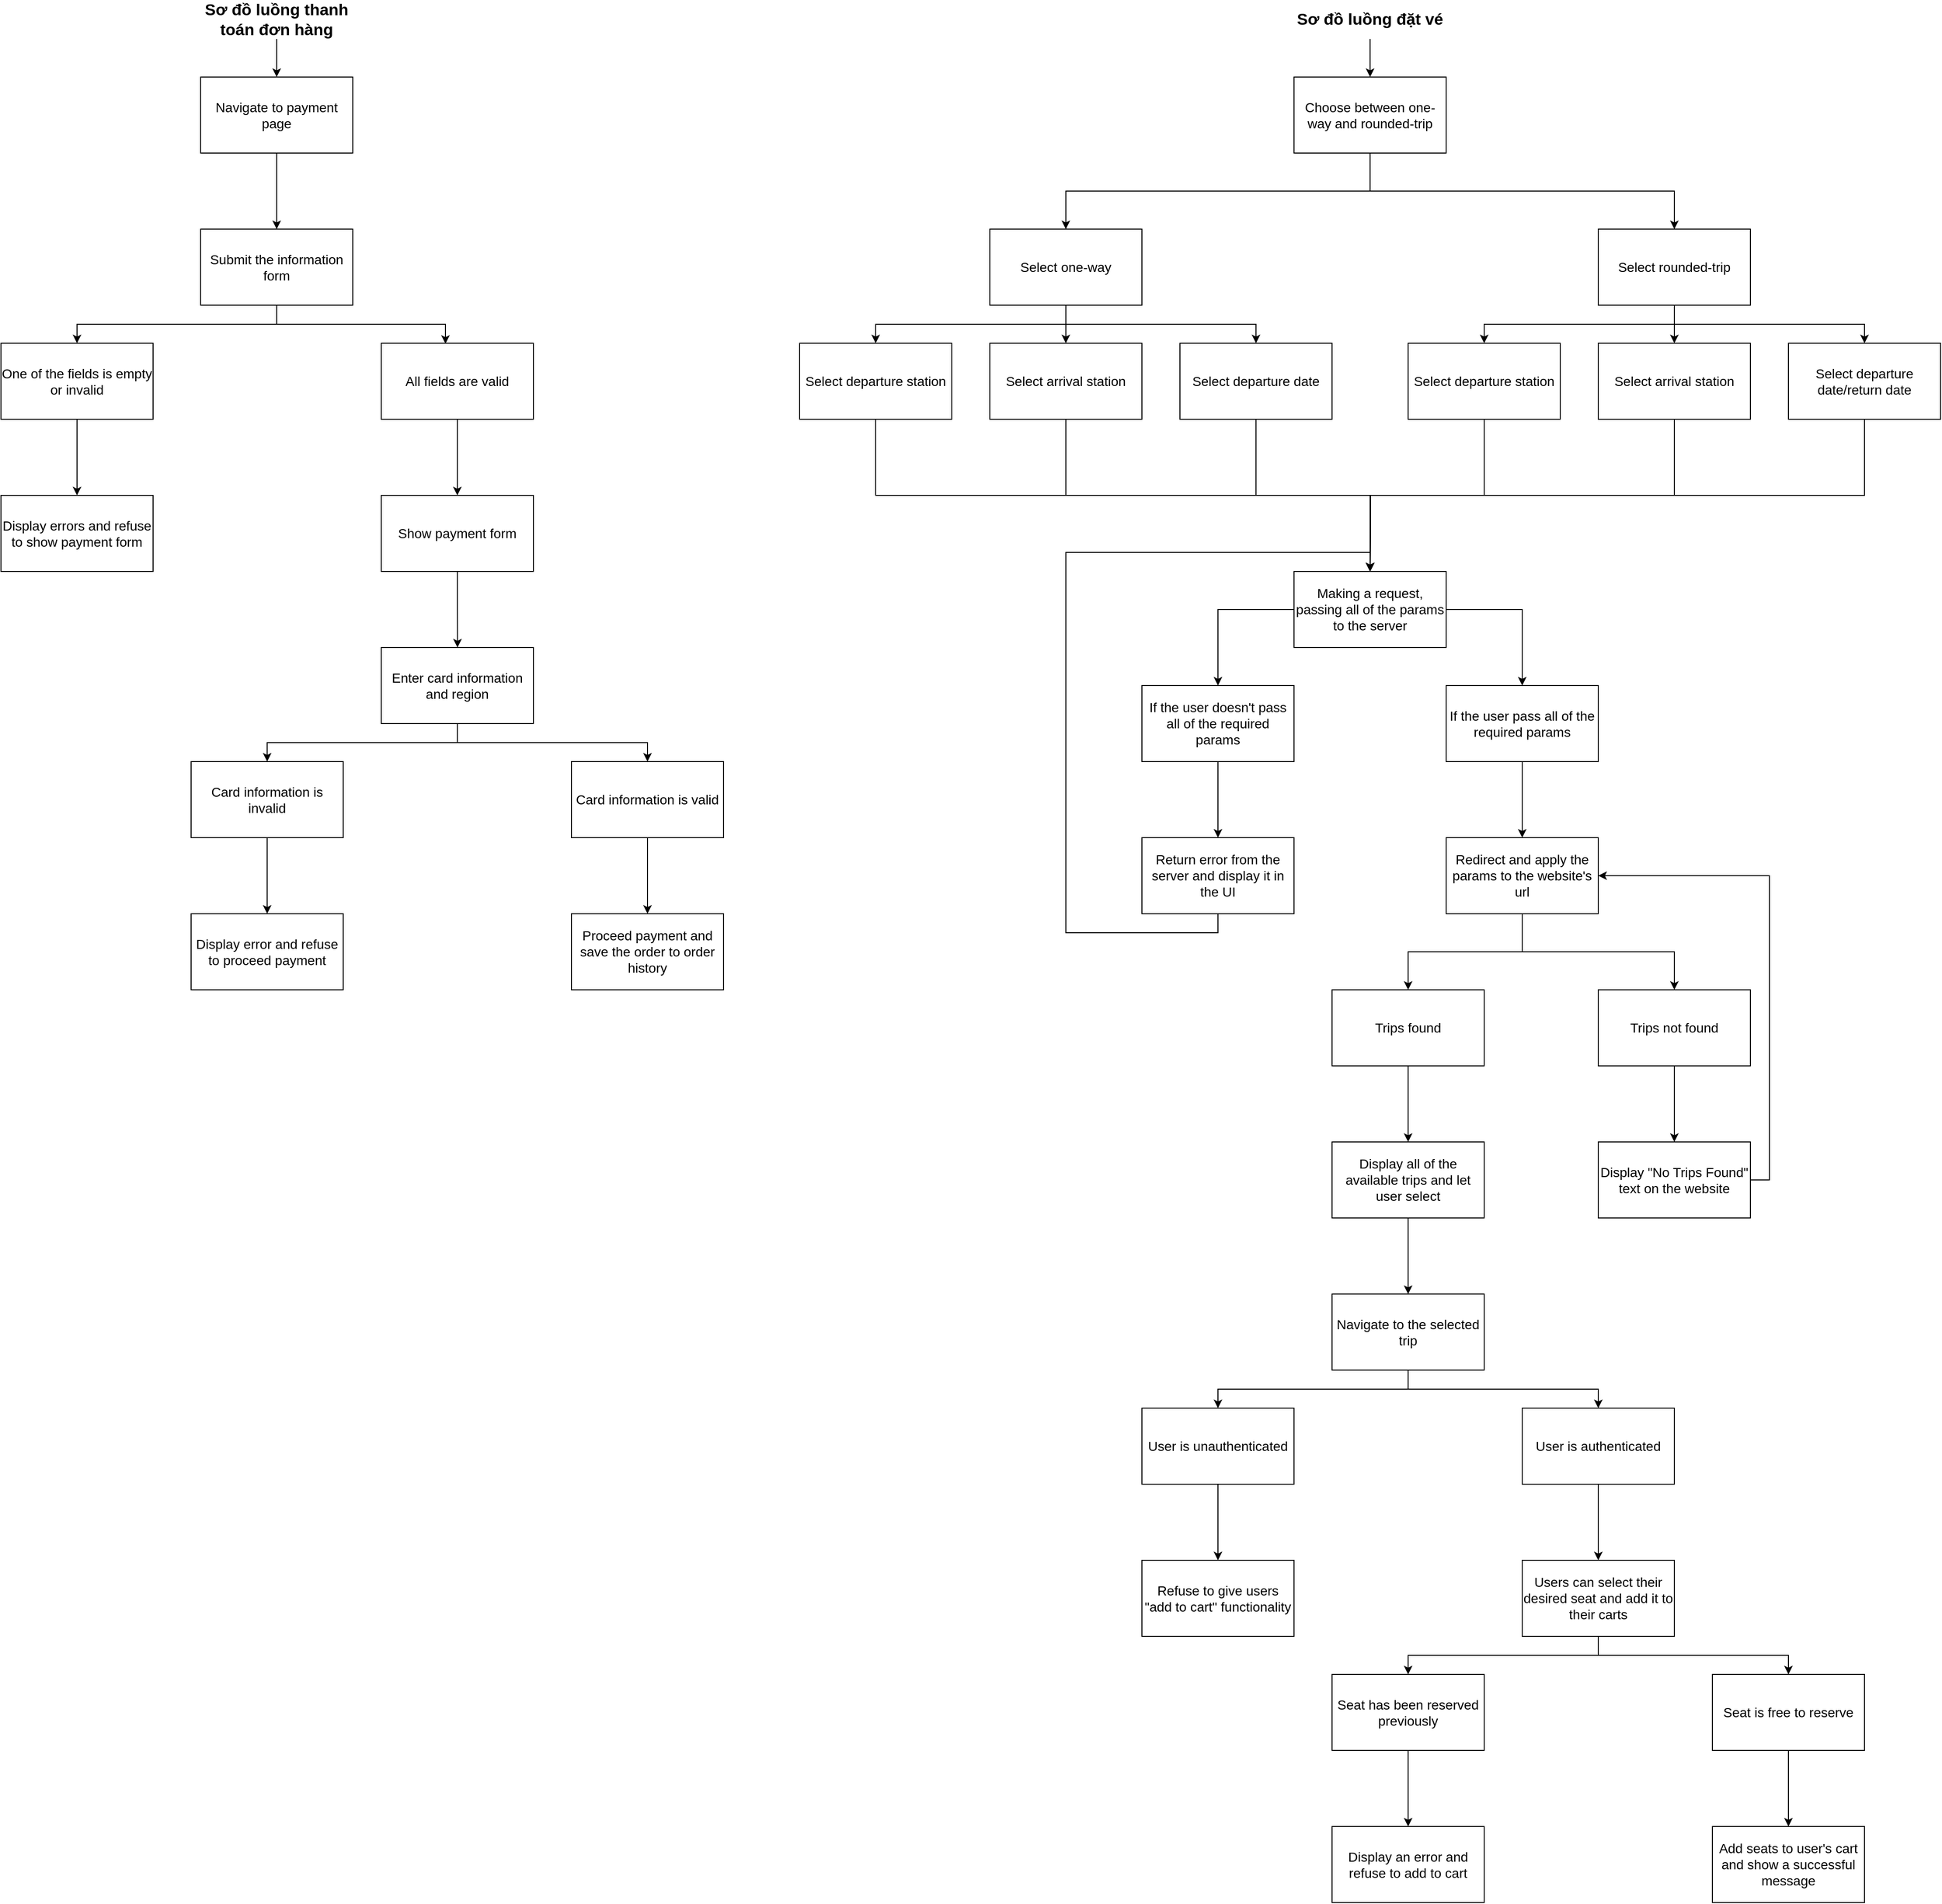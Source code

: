 <mxfile version="21.1.5" type="github">
  <diagram name="Trang-1" id="AAPdcEaoj6SRhzR8smp5">
    <mxGraphModel dx="2958" dy="1864" grid="1" gridSize="10" guides="1" tooltips="1" connect="1" arrows="1" fold="1" page="1" pageScale="1" pageWidth="827" pageHeight="1169" math="0" shadow="0">
      <root>
        <mxCell id="0" />
        <mxCell id="1" parent="0" />
        <mxCell id="vl57PX88IuWZj8lAuV3g-5" style="edgeStyle=orthogonalEdgeStyle;rounded=0;orthogonalLoop=1;jettySize=auto;html=1;exitX=0;exitY=0.5;exitDx=0;exitDy=0;entryX=0.5;entryY=0;entryDx=0;entryDy=0;fontSize=14;" parent="1" source="vl57PX88IuWZj8lAuV3g-1" target="vl57PX88IuWZj8lAuV3g-4" edge="1">
          <mxGeometry relative="1" as="geometry" />
        </mxCell>
        <mxCell id="vl57PX88IuWZj8lAuV3g-6" style="edgeStyle=orthogonalEdgeStyle;rounded=0;orthogonalLoop=1;jettySize=auto;html=1;exitX=1;exitY=0.5;exitDx=0;exitDy=0;entryX=0.5;entryY=0;entryDx=0;entryDy=0;fontSize=14;" parent="1" source="vl57PX88IuWZj8lAuV3g-1" target="vl57PX88IuWZj8lAuV3g-3" edge="1">
          <mxGeometry relative="1" as="geometry" />
        </mxCell>
        <mxCell id="vl57PX88IuWZj8lAuV3g-1" value="Making a request, passing all of the params to the server" style="rounded=0;whiteSpace=wrap;html=1;fontSize=14;" parent="1" vertex="1">
          <mxGeometry x="320" y="120" width="160" height="80" as="geometry" />
        </mxCell>
        <mxCell id="vl57PX88IuWZj8lAuV3g-10" style="edgeStyle=orthogonalEdgeStyle;rounded=0;orthogonalLoop=1;jettySize=auto;html=1;exitX=0.5;exitY=1;exitDx=0;exitDy=0;entryX=0.5;entryY=0;entryDx=0;entryDy=0;fontSize=14;" parent="1" source="vl57PX88IuWZj8lAuV3g-3" target="vl57PX88IuWZj8lAuV3g-9" edge="1">
          <mxGeometry relative="1" as="geometry" />
        </mxCell>
        <mxCell id="vl57PX88IuWZj8lAuV3g-3" value="If the user pass all of the required params" style="rounded=0;whiteSpace=wrap;html=1;fontSize=14;" parent="1" vertex="1">
          <mxGeometry x="480" y="240" width="160" height="80" as="geometry" />
        </mxCell>
        <mxCell id="vl57PX88IuWZj8lAuV3g-8" style="edgeStyle=orthogonalEdgeStyle;rounded=0;orthogonalLoop=1;jettySize=auto;html=1;exitX=0.5;exitY=1;exitDx=0;exitDy=0;entryX=0.5;entryY=0;entryDx=0;entryDy=0;fontSize=14;" parent="1" source="vl57PX88IuWZj8lAuV3g-4" target="vl57PX88IuWZj8lAuV3g-7" edge="1">
          <mxGeometry relative="1" as="geometry" />
        </mxCell>
        <mxCell id="vl57PX88IuWZj8lAuV3g-4" value="If the user doesn&#39;t pass all of the required params" style="rounded=0;whiteSpace=wrap;html=1;fontSize=14;" parent="1" vertex="1">
          <mxGeometry x="160" y="240" width="160" height="80" as="geometry" />
        </mxCell>
        <mxCell id="vl57PX88IuWZj8lAuV3g-16" style="edgeStyle=orthogonalEdgeStyle;rounded=0;orthogonalLoop=1;jettySize=auto;html=1;exitX=0.5;exitY=1;exitDx=0;exitDy=0;entryX=0.5;entryY=0;entryDx=0;entryDy=0;fontSize=14;" parent="1" source="vl57PX88IuWZj8lAuV3g-7" target="vl57PX88IuWZj8lAuV3g-1" edge="1">
          <mxGeometry relative="1" as="geometry">
            <Array as="points">
              <mxPoint x="240" y="500" />
              <mxPoint x="80" y="500" />
              <mxPoint x="80" y="100" />
              <mxPoint x="400" y="100" />
            </Array>
          </mxGeometry>
        </mxCell>
        <mxCell id="vl57PX88IuWZj8lAuV3g-7" value="Return error from the server and display it in the UI" style="rounded=0;whiteSpace=wrap;html=1;fontSize=14;" parent="1" vertex="1">
          <mxGeometry x="160" y="400" width="160" height="80" as="geometry" />
        </mxCell>
        <mxCell id="vl57PX88IuWZj8lAuV3g-14" style="edgeStyle=orthogonalEdgeStyle;rounded=0;orthogonalLoop=1;jettySize=auto;html=1;exitX=0.5;exitY=1;exitDx=0;exitDy=0;entryX=0.5;entryY=0;entryDx=0;entryDy=0;fontSize=14;" parent="1" source="vl57PX88IuWZj8lAuV3g-9" target="vl57PX88IuWZj8lAuV3g-11" edge="1">
          <mxGeometry relative="1" as="geometry" />
        </mxCell>
        <mxCell id="vl57PX88IuWZj8lAuV3g-15" style="edgeStyle=orthogonalEdgeStyle;rounded=0;orthogonalLoop=1;jettySize=auto;html=1;exitX=0.5;exitY=1;exitDx=0;exitDy=0;entryX=0.5;entryY=0;entryDx=0;entryDy=0;fontSize=14;" parent="1" source="vl57PX88IuWZj8lAuV3g-9" target="vl57PX88IuWZj8lAuV3g-12" edge="1">
          <mxGeometry relative="1" as="geometry" />
        </mxCell>
        <mxCell id="vl57PX88IuWZj8lAuV3g-9" value="Redirect and apply the params to the website&#39;s url" style="rounded=0;whiteSpace=wrap;html=1;fontSize=14;" parent="1" vertex="1">
          <mxGeometry x="480" y="400" width="160" height="80" as="geometry" />
        </mxCell>
        <mxCell id="vl57PX88IuWZj8lAuV3g-21" style="edgeStyle=orthogonalEdgeStyle;rounded=0;orthogonalLoop=1;jettySize=auto;html=1;exitX=0.5;exitY=1;exitDx=0;exitDy=0;entryX=0.5;entryY=0;entryDx=0;entryDy=0;fontSize=14;" parent="1" source="vl57PX88IuWZj8lAuV3g-11" target="vl57PX88IuWZj8lAuV3g-20" edge="1">
          <mxGeometry relative="1" as="geometry" />
        </mxCell>
        <mxCell id="vl57PX88IuWZj8lAuV3g-11" value="Trips found" style="rounded=0;whiteSpace=wrap;html=1;fontSize=14;" parent="1" vertex="1">
          <mxGeometry x="360" y="560" width="160" height="80" as="geometry" />
        </mxCell>
        <mxCell id="vl57PX88IuWZj8lAuV3g-18" style="edgeStyle=orthogonalEdgeStyle;rounded=0;orthogonalLoop=1;jettySize=auto;html=1;exitX=0.5;exitY=1;exitDx=0;exitDy=0;entryX=0.5;entryY=0;entryDx=0;entryDy=0;fontSize=14;" parent="1" source="vl57PX88IuWZj8lAuV3g-12" target="vl57PX88IuWZj8lAuV3g-17" edge="1">
          <mxGeometry relative="1" as="geometry" />
        </mxCell>
        <mxCell id="vl57PX88IuWZj8lAuV3g-12" value="Trips not found" style="rounded=0;whiteSpace=wrap;html=1;fontSize=14;" parent="1" vertex="1">
          <mxGeometry x="640" y="560" width="160" height="80" as="geometry" />
        </mxCell>
        <mxCell id="vl57PX88IuWZj8lAuV3g-19" style="edgeStyle=orthogonalEdgeStyle;rounded=0;orthogonalLoop=1;jettySize=auto;html=1;exitX=1;exitY=0.5;exitDx=0;exitDy=0;entryX=1;entryY=0.5;entryDx=0;entryDy=0;fontSize=14;" parent="1" source="vl57PX88IuWZj8lAuV3g-17" target="vl57PX88IuWZj8lAuV3g-9" edge="1">
          <mxGeometry relative="1" as="geometry" />
        </mxCell>
        <mxCell id="vl57PX88IuWZj8lAuV3g-17" value="Display &quot;No Trips Found&quot; text on the website" style="rounded=0;whiteSpace=wrap;html=1;fontSize=14;" parent="1" vertex="1">
          <mxGeometry x="640" y="720" width="160" height="80" as="geometry" />
        </mxCell>
        <mxCell id="QSV4XBkTvfAadiuLDToA-2" style="edgeStyle=orthogonalEdgeStyle;rounded=0;orthogonalLoop=1;jettySize=auto;html=1;exitX=0.5;exitY=1;exitDx=0;exitDy=0;entryX=0.5;entryY=0;entryDx=0;entryDy=0;" edge="1" parent="1" source="vl57PX88IuWZj8lAuV3g-20" target="QSV4XBkTvfAadiuLDToA-1">
          <mxGeometry relative="1" as="geometry" />
        </mxCell>
        <mxCell id="vl57PX88IuWZj8lAuV3g-20" value="Display all of the available trips and let user select" style="rounded=0;whiteSpace=wrap;html=1;fontSize=14;" parent="1" vertex="1">
          <mxGeometry x="360" y="720" width="160" height="80" as="geometry" />
        </mxCell>
        <mxCell id="pognMg5DVC33WINBG95b-23" style="edgeStyle=orthogonalEdgeStyle;rounded=0;orthogonalLoop=1;jettySize=auto;html=1;exitX=0.5;exitY=1;exitDx=0;exitDy=0;entryX=0.5;entryY=0;entryDx=0;entryDy=0;fontSize=14;" parent="1" source="pognMg5DVC33WINBG95b-11" target="pognMg5DVC33WINBG95b-19" edge="1">
          <mxGeometry relative="1" as="geometry" />
        </mxCell>
        <mxCell id="pognMg5DVC33WINBG95b-24" style="edgeStyle=orthogonalEdgeStyle;rounded=0;orthogonalLoop=1;jettySize=auto;html=1;exitX=0.5;exitY=1;exitDx=0;exitDy=0;entryX=0.5;entryY=0;entryDx=0;entryDy=0;fontSize=14;" parent="1" source="pognMg5DVC33WINBG95b-11" target="pognMg5DVC33WINBG95b-20" edge="1">
          <mxGeometry relative="1" as="geometry" />
        </mxCell>
        <mxCell id="pognMg5DVC33WINBG95b-11" value="Choose between one-way and rounded-trip" style="rounded=0;whiteSpace=wrap;html=1;fontSize=14;" parent="1" vertex="1">
          <mxGeometry x="320" y="-400" width="160" height="80" as="geometry" />
        </mxCell>
        <mxCell id="pognMg5DVC33WINBG95b-34" style="edgeStyle=orthogonalEdgeStyle;rounded=0;orthogonalLoop=1;jettySize=auto;html=1;exitX=0.5;exitY=1;exitDx=0;exitDy=0;entryX=0.5;entryY=0;entryDx=0;entryDy=0;fontSize=14;" parent="1" source="pognMg5DVC33WINBG95b-13" target="vl57PX88IuWZj8lAuV3g-1" edge="1">
          <mxGeometry relative="1" as="geometry" />
        </mxCell>
        <mxCell id="pognMg5DVC33WINBG95b-13" value="Select departure station" style="rounded=0;whiteSpace=wrap;html=1;fontSize=14;" parent="1" vertex="1">
          <mxGeometry x="-200" y="-120" width="160" height="80" as="geometry" />
        </mxCell>
        <mxCell id="pognMg5DVC33WINBG95b-35" style="edgeStyle=orthogonalEdgeStyle;rounded=0;orthogonalLoop=1;jettySize=auto;html=1;exitX=0.5;exitY=1;exitDx=0;exitDy=0;fontSize=14;" parent="1" source="pognMg5DVC33WINBG95b-14" edge="1">
          <mxGeometry relative="1" as="geometry">
            <mxPoint x="400" y="120" as="targetPoint" />
          </mxGeometry>
        </mxCell>
        <mxCell id="pognMg5DVC33WINBG95b-14" value="Select arrival station" style="rounded=0;whiteSpace=wrap;html=1;fontSize=14;" parent="1" vertex="1">
          <mxGeometry y="-120" width="160" height="80" as="geometry" />
        </mxCell>
        <mxCell id="pognMg5DVC33WINBG95b-36" style="edgeStyle=orthogonalEdgeStyle;rounded=0;orthogonalLoop=1;jettySize=auto;html=1;exitX=0.5;exitY=1;exitDx=0;exitDy=0;entryX=0.5;entryY=0;entryDx=0;entryDy=0;fontSize=14;" parent="1" source="pognMg5DVC33WINBG95b-15" target="vl57PX88IuWZj8lAuV3g-1" edge="1">
          <mxGeometry relative="1" as="geometry" />
        </mxCell>
        <mxCell id="pognMg5DVC33WINBG95b-15" value="Select departure date" style="rounded=0;whiteSpace=wrap;html=1;fontSize=14;" parent="1" vertex="1">
          <mxGeometry x="200" y="-120" width="160" height="80" as="geometry" />
        </mxCell>
        <mxCell id="pognMg5DVC33WINBG95b-25" style="edgeStyle=orthogonalEdgeStyle;rounded=0;orthogonalLoop=1;jettySize=auto;html=1;exitX=0.5;exitY=1;exitDx=0;exitDy=0;entryX=0.5;entryY=0;entryDx=0;entryDy=0;fontSize=14;" parent="1" source="pognMg5DVC33WINBG95b-19" target="pognMg5DVC33WINBG95b-14" edge="1">
          <mxGeometry relative="1" as="geometry" />
        </mxCell>
        <mxCell id="pognMg5DVC33WINBG95b-26" style="edgeStyle=orthogonalEdgeStyle;rounded=0;orthogonalLoop=1;jettySize=auto;html=1;exitX=0.5;exitY=1;exitDx=0;exitDy=0;entryX=0.5;entryY=0;entryDx=0;entryDy=0;fontSize=14;" parent="1" source="pognMg5DVC33WINBG95b-19" target="pognMg5DVC33WINBG95b-13" edge="1">
          <mxGeometry relative="1" as="geometry" />
        </mxCell>
        <mxCell id="pognMg5DVC33WINBG95b-27" style="edgeStyle=orthogonalEdgeStyle;rounded=0;orthogonalLoop=1;jettySize=auto;html=1;exitX=0.5;exitY=1;exitDx=0;exitDy=0;entryX=0.5;entryY=0;entryDx=0;entryDy=0;fontSize=14;" parent="1" source="pognMg5DVC33WINBG95b-19" target="pognMg5DVC33WINBG95b-15" edge="1">
          <mxGeometry relative="1" as="geometry" />
        </mxCell>
        <mxCell id="pognMg5DVC33WINBG95b-19" value="Select one-way" style="rounded=0;whiteSpace=wrap;html=1;fontSize=14;" parent="1" vertex="1">
          <mxGeometry y="-240" width="160" height="80" as="geometry" />
        </mxCell>
        <mxCell id="pognMg5DVC33WINBG95b-29" style="edgeStyle=orthogonalEdgeStyle;rounded=0;orthogonalLoop=1;jettySize=auto;html=1;exitX=0.5;exitY=1;exitDx=0;exitDy=0;entryX=0.5;entryY=0;entryDx=0;entryDy=0;fontSize=14;" parent="1" source="pognMg5DVC33WINBG95b-20" target="pognMg5DVC33WINBG95b-28" edge="1">
          <mxGeometry relative="1" as="geometry" />
        </mxCell>
        <mxCell id="pognMg5DVC33WINBG95b-31" style="edgeStyle=orthogonalEdgeStyle;rounded=0;orthogonalLoop=1;jettySize=auto;html=1;exitX=0.5;exitY=1;exitDx=0;exitDy=0;fontSize=14;" parent="1" source="pognMg5DVC33WINBG95b-20" target="pognMg5DVC33WINBG95b-30" edge="1">
          <mxGeometry relative="1" as="geometry" />
        </mxCell>
        <mxCell id="pognMg5DVC33WINBG95b-33" style="edgeStyle=orthogonalEdgeStyle;rounded=0;orthogonalLoop=1;jettySize=auto;html=1;exitX=0.5;exitY=1;exitDx=0;exitDy=0;entryX=0.5;entryY=0;entryDx=0;entryDy=0;fontSize=14;" parent="1" source="pognMg5DVC33WINBG95b-20" target="pognMg5DVC33WINBG95b-32" edge="1">
          <mxGeometry relative="1" as="geometry" />
        </mxCell>
        <mxCell id="pognMg5DVC33WINBG95b-20" value="Select rounded-trip" style="rounded=0;whiteSpace=wrap;html=1;fontSize=14;" parent="1" vertex="1">
          <mxGeometry x="640" y="-240" width="160" height="80" as="geometry" />
        </mxCell>
        <mxCell id="pognMg5DVC33WINBG95b-38" style="edgeStyle=orthogonalEdgeStyle;rounded=0;orthogonalLoop=1;jettySize=auto;html=1;exitX=0.5;exitY=1;exitDx=0;exitDy=0;fontSize=14;" parent="1" source="pognMg5DVC33WINBG95b-28" edge="1">
          <mxGeometry relative="1" as="geometry">
            <mxPoint x="400" y="120" as="targetPoint" />
          </mxGeometry>
        </mxCell>
        <mxCell id="pognMg5DVC33WINBG95b-28" value="Select departure station" style="rounded=0;whiteSpace=wrap;html=1;fontSize=14;" parent="1" vertex="1">
          <mxGeometry x="440" y="-120" width="160" height="80" as="geometry" />
        </mxCell>
        <mxCell id="pognMg5DVC33WINBG95b-39" style="edgeStyle=orthogonalEdgeStyle;rounded=0;orthogonalLoop=1;jettySize=auto;html=1;exitX=0.5;exitY=1;exitDx=0;exitDy=0;fontSize=14;" parent="1" source="pognMg5DVC33WINBG95b-30" edge="1">
          <mxGeometry relative="1" as="geometry">
            <mxPoint x="400" y="120" as="targetPoint" />
          </mxGeometry>
        </mxCell>
        <mxCell id="pognMg5DVC33WINBG95b-30" value="Select arrival station" style="rounded=0;whiteSpace=wrap;html=1;fontSize=14;" parent="1" vertex="1">
          <mxGeometry x="640" y="-120" width="160" height="80" as="geometry" />
        </mxCell>
        <mxCell id="pognMg5DVC33WINBG95b-40" style="edgeStyle=orthogonalEdgeStyle;rounded=0;orthogonalLoop=1;jettySize=auto;html=1;exitX=0.5;exitY=1;exitDx=0;exitDy=0;fontSize=14;" parent="1" source="pognMg5DVC33WINBG95b-32" edge="1">
          <mxGeometry relative="1" as="geometry">
            <mxPoint x="400" y="120" as="targetPoint" />
          </mxGeometry>
        </mxCell>
        <mxCell id="pognMg5DVC33WINBG95b-32" value="Select departure date/return date" style="rounded=0;whiteSpace=wrap;html=1;fontSize=14;" parent="1" vertex="1">
          <mxGeometry x="840" y="-120" width="160" height="80" as="geometry" />
        </mxCell>
        <mxCell id="QSV4XBkTvfAadiuLDToA-7" style="edgeStyle=orthogonalEdgeStyle;rounded=0;orthogonalLoop=1;jettySize=auto;html=1;exitX=0.5;exitY=1;exitDx=0;exitDy=0;entryX=0.5;entryY=0;entryDx=0;entryDy=0;" edge="1" parent="1" source="QSV4XBkTvfAadiuLDToA-1" target="QSV4XBkTvfAadiuLDToA-3">
          <mxGeometry relative="1" as="geometry" />
        </mxCell>
        <mxCell id="QSV4XBkTvfAadiuLDToA-8" style="edgeStyle=orthogonalEdgeStyle;rounded=0;orthogonalLoop=1;jettySize=auto;html=1;exitX=0.5;exitY=1;exitDx=0;exitDy=0;entryX=0.5;entryY=0;entryDx=0;entryDy=0;" edge="1" parent="1" source="QSV4XBkTvfAadiuLDToA-1" target="QSV4XBkTvfAadiuLDToA-4">
          <mxGeometry relative="1" as="geometry" />
        </mxCell>
        <mxCell id="QSV4XBkTvfAadiuLDToA-1" value="Navigate to the selected trip" style="rounded=0;whiteSpace=wrap;html=1;fontSize=14;" vertex="1" parent="1">
          <mxGeometry x="360" y="880" width="160" height="80" as="geometry" />
        </mxCell>
        <mxCell id="QSV4XBkTvfAadiuLDToA-9" style="edgeStyle=orthogonalEdgeStyle;rounded=0;orthogonalLoop=1;jettySize=auto;html=1;exitX=0.5;exitY=1;exitDx=0;exitDy=0;entryX=0.5;entryY=0;entryDx=0;entryDy=0;" edge="1" parent="1" source="QSV4XBkTvfAadiuLDToA-3" target="QSV4XBkTvfAadiuLDToA-5">
          <mxGeometry relative="1" as="geometry" />
        </mxCell>
        <mxCell id="QSV4XBkTvfAadiuLDToA-3" value="User is unauthenticated" style="rounded=0;whiteSpace=wrap;html=1;fontSize=14;" vertex="1" parent="1">
          <mxGeometry x="160" y="1000" width="160" height="80" as="geometry" />
        </mxCell>
        <mxCell id="QSV4XBkTvfAadiuLDToA-11" style="edgeStyle=orthogonalEdgeStyle;rounded=0;orthogonalLoop=1;jettySize=auto;html=1;exitX=0.5;exitY=1;exitDx=0;exitDy=0;entryX=0.5;entryY=0;entryDx=0;entryDy=0;" edge="1" parent="1" source="QSV4XBkTvfAadiuLDToA-4" target="QSV4XBkTvfAadiuLDToA-6">
          <mxGeometry relative="1" as="geometry" />
        </mxCell>
        <mxCell id="QSV4XBkTvfAadiuLDToA-4" value="User is authenticated" style="rounded=0;whiteSpace=wrap;html=1;fontSize=14;" vertex="1" parent="1">
          <mxGeometry x="560" y="1000" width="160" height="80" as="geometry" />
        </mxCell>
        <mxCell id="QSV4XBkTvfAadiuLDToA-5" value="Refuse to give users &quot;add to cart&quot; functionality" style="rounded=0;whiteSpace=wrap;html=1;fontSize=14;" vertex="1" parent="1">
          <mxGeometry x="160" y="1160" width="160" height="80" as="geometry" />
        </mxCell>
        <mxCell id="QSV4XBkTvfAadiuLDToA-15" style="edgeStyle=orthogonalEdgeStyle;rounded=0;orthogonalLoop=1;jettySize=auto;html=1;exitX=0.5;exitY=1;exitDx=0;exitDy=0;entryX=0.5;entryY=0;entryDx=0;entryDy=0;" edge="1" parent="1" source="QSV4XBkTvfAadiuLDToA-6" target="QSV4XBkTvfAadiuLDToA-13">
          <mxGeometry relative="1" as="geometry" />
        </mxCell>
        <mxCell id="QSV4XBkTvfAadiuLDToA-16" style="edgeStyle=orthogonalEdgeStyle;rounded=0;orthogonalLoop=1;jettySize=auto;html=1;exitX=0.5;exitY=1;exitDx=0;exitDy=0;entryX=0.5;entryY=0;entryDx=0;entryDy=0;" edge="1" parent="1" source="QSV4XBkTvfAadiuLDToA-6" target="QSV4XBkTvfAadiuLDToA-14">
          <mxGeometry relative="1" as="geometry" />
        </mxCell>
        <mxCell id="QSV4XBkTvfAadiuLDToA-6" value="Users can select their desired seat and add it to their carts" style="rounded=0;whiteSpace=wrap;html=1;fontSize=14;" vertex="1" parent="1">
          <mxGeometry x="560" y="1160" width="160" height="80" as="geometry" />
        </mxCell>
        <mxCell id="QSV4XBkTvfAadiuLDToA-18" style="edgeStyle=orthogonalEdgeStyle;rounded=0;orthogonalLoop=1;jettySize=auto;html=1;exitX=0.5;exitY=1;exitDx=0;exitDy=0;entryX=0.5;entryY=0;entryDx=0;entryDy=0;" edge="1" parent="1" source="QSV4XBkTvfAadiuLDToA-13" target="QSV4XBkTvfAadiuLDToA-17">
          <mxGeometry relative="1" as="geometry" />
        </mxCell>
        <mxCell id="QSV4XBkTvfAadiuLDToA-13" value="Seat has been reserved previously" style="rounded=0;whiteSpace=wrap;html=1;fontSize=14;" vertex="1" parent="1">
          <mxGeometry x="360" y="1280" width="160" height="80" as="geometry" />
        </mxCell>
        <mxCell id="QSV4XBkTvfAadiuLDToA-20" style="edgeStyle=orthogonalEdgeStyle;rounded=0;orthogonalLoop=1;jettySize=auto;html=1;exitX=0.5;exitY=1;exitDx=0;exitDy=0;entryX=0.5;entryY=0;entryDx=0;entryDy=0;" edge="1" parent="1" source="QSV4XBkTvfAadiuLDToA-14" target="QSV4XBkTvfAadiuLDToA-19">
          <mxGeometry relative="1" as="geometry" />
        </mxCell>
        <mxCell id="QSV4XBkTvfAadiuLDToA-14" value="Seat is free to reserve" style="rounded=0;whiteSpace=wrap;html=1;fontSize=14;" vertex="1" parent="1">
          <mxGeometry x="760" y="1280" width="160" height="80" as="geometry" />
        </mxCell>
        <mxCell id="QSV4XBkTvfAadiuLDToA-17" value="Display an error and refuse to add to cart" style="rounded=0;whiteSpace=wrap;html=1;fontSize=14;" vertex="1" parent="1">
          <mxGeometry x="360" y="1440" width="160" height="80" as="geometry" />
        </mxCell>
        <mxCell id="QSV4XBkTvfAadiuLDToA-19" value="Add seats to user&#39;s cart and show a successful message" style="rounded=0;whiteSpace=wrap;html=1;fontSize=14;" vertex="1" parent="1">
          <mxGeometry x="760" y="1440" width="160" height="80" as="geometry" />
        </mxCell>
        <mxCell id="QSV4XBkTvfAadiuLDToA-24" style="edgeStyle=orthogonalEdgeStyle;rounded=0;orthogonalLoop=1;jettySize=auto;html=1;exitX=0.5;exitY=1;exitDx=0;exitDy=0;entryX=0.5;entryY=0;entryDx=0;entryDy=0;" edge="1" parent="1" source="QSV4XBkTvfAadiuLDToA-23" target="pognMg5DVC33WINBG95b-11">
          <mxGeometry relative="1" as="geometry" />
        </mxCell>
        <mxCell id="QSV4XBkTvfAadiuLDToA-23" value="Sơ đồ luồng đặt vé" style="text;html=1;strokeColor=none;fillColor=none;align=center;verticalAlign=middle;whiteSpace=wrap;rounded=0;fontSize=17;fontStyle=1" vertex="1" parent="1">
          <mxGeometry x="320" y="-480" width="160" height="40" as="geometry" />
        </mxCell>
        <mxCell id="QSV4XBkTvfAadiuLDToA-27" style="edgeStyle=orthogonalEdgeStyle;rounded=0;orthogonalLoop=1;jettySize=auto;html=1;exitX=0.5;exitY=1;exitDx=0;exitDy=0;entryX=0.5;entryY=0;entryDx=0;entryDy=0;" edge="1" parent="1" source="QSV4XBkTvfAadiuLDToA-25" target="QSV4XBkTvfAadiuLDToA-26">
          <mxGeometry relative="1" as="geometry" />
        </mxCell>
        <mxCell id="QSV4XBkTvfAadiuLDToA-25" value="Sơ đồ luồng thanh toán đơn hàng" style="text;html=1;strokeColor=none;fillColor=none;align=center;verticalAlign=middle;whiteSpace=wrap;rounded=0;fontSize=17;fontStyle=1" vertex="1" parent="1">
          <mxGeometry x="-830" y="-480" width="160" height="40" as="geometry" />
        </mxCell>
        <mxCell id="QSV4XBkTvfAadiuLDToA-31" style="edgeStyle=orthogonalEdgeStyle;rounded=0;orthogonalLoop=1;jettySize=auto;html=1;exitX=0.5;exitY=1;exitDx=0;exitDy=0;entryX=0.5;entryY=0;entryDx=0;entryDy=0;" edge="1" parent="1" source="QSV4XBkTvfAadiuLDToA-26" target="QSV4XBkTvfAadiuLDToA-28">
          <mxGeometry relative="1" as="geometry" />
        </mxCell>
        <mxCell id="QSV4XBkTvfAadiuLDToA-26" value="Navigate to payment page" style="rounded=0;whiteSpace=wrap;html=1;fontSize=14;" vertex="1" parent="1">
          <mxGeometry x="-830" y="-400" width="160" height="80" as="geometry" />
        </mxCell>
        <mxCell id="QSV4XBkTvfAadiuLDToA-32" style="edgeStyle=orthogonalEdgeStyle;rounded=0;orthogonalLoop=1;jettySize=auto;html=1;exitX=0.5;exitY=1;exitDx=0;exitDy=0;entryX=0.5;entryY=0;entryDx=0;entryDy=0;" edge="1" parent="1" source="QSV4XBkTvfAadiuLDToA-28" target="QSV4XBkTvfAadiuLDToA-29">
          <mxGeometry relative="1" as="geometry" />
        </mxCell>
        <mxCell id="QSV4XBkTvfAadiuLDToA-33" style="edgeStyle=orthogonalEdgeStyle;rounded=0;orthogonalLoop=1;jettySize=auto;html=1;exitX=0.5;exitY=1;exitDx=0;exitDy=0;entryX=0.422;entryY=0.007;entryDx=0;entryDy=0;entryPerimeter=0;" edge="1" parent="1" source="QSV4XBkTvfAadiuLDToA-28" target="QSV4XBkTvfAadiuLDToA-30">
          <mxGeometry relative="1" as="geometry" />
        </mxCell>
        <mxCell id="QSV4XBkTvfAadiuLDToA-28" value="Submit the information form" style="rounded=0;whiteSpace=wrap;html=1;fontSize=14;" vertex="1" parent="1">
          <mxGeometry x="-830" y="-240" width="160" height="80" as="geometry" />
        </mxCell>
        <mxCell id="QSV4XBkTvfAadiuLDToA-35" style="edgeStyle=orthogonalEdgeStyle;rounded=0;orthogonalLoop=1;jettySize=auto;html=1;exitX=0.5;exitY=1;exitDx=0;exitDy=0;entryX=0.5;entryY=0;entryDx=0;entryDy=0;" edge="1" parent="1" source="QSV4XBkTvfAadiuLDToA-29" target="QSV4XBkTvfAadiuLDToA-34">
          <mxGeometry relative="1" as="geometry" />
        </mxCell>
        <mxCell id="QSV4XBkTvfAadiuLDToA-29" value="One of the fields is empty or invalid" style="rounded=0;whiteSpace=wrap;html=1;fontSize=14;" vertex="1" parent="1">
          <mxGeometry x="-1040" y="-120" width="160" height="80" as="geometry" />
        </mxCell>
        <mxCell id="QSV4XBkTvfAadiuLDToA-37" style="edgeStyle=orthogonalEdgeStyle;rounded=0;orthogonalLoop=1;jettySize=auto;html=1;exitX=0.5;exitY=1;exitDx=0;exitDy=0;entryX=0.5;entryY=0;entryDx=0;entryDy=0;" edge="1" parent="1" source="QSV4XBkTvfAadiuLDToA-30" target="QSV4XBkTvfAadiuLDToA-36">
          <mxGeometry relative="1" as="geometry" />
        </mxCell>
        <mxCell id="QSV4XBkTvfAadiuLDToA-30" value="All fields are valid" style="rounded=0;whiteSpace=wrap;html=1;fontSize=14;" vertex="1" parent="1">
          <mxGeometry x="-640" y="-120" width="160" height="80" as="geometry" />
        </mxCell>
        <mxCell id="QSV4XBkTvfAadiuLDToA-34" value="Display errors and refuse to show payment form" style="rounded=0;whiteSpace=wrap;html=1;fontSize=14;" vertex="1" parent="1">
          <mxGeometry x="-1040" y="40" width="160" height="80" as="geometry" />
        </mxCell>
        <mxCell id="QSV4XBkTvfAadiuLDToA-38" style="edgeStyle=orthogonalEdgeStyle;rounded=0;orthogonalLoop=1;jettySize=auto;html=1;exitX=0.5;exitY=1;exitDx=0;exitDy=0;" edge="1" parent="1" source="QSV4XBkTvfAadiuLDToA-36">
          <mxGeometry relative="1" as="geometry">
            <mxPoint x="-559.818" y="200" as="targetPoint" />
          </mxGeometry>
        </mxCell>
        <mxCell id="QSV4XBkTvfAadiuLDToA-36" value="Show payment form" style="rounded=0;whiteSpace=wrap;html=1;fontSize=14;" vertex="1" parent="1">
          <mxGeometry x="-640" y="40" width="160" height="80" as="geometry" />
        </mxCell>
        <mxCell id="QSV4XBkTvfAadiuLDToA-42" style="edgeStyle=orthogonalEdgeStyle;rounded=0;orthogonalLoop=1;jettySize=auto;html=1;exitX=0.5;exitY=1;exitDx=0;exitDy=0;entryX=0.5;entryY=0;entryDx=0;entryDy=0;" edge="1" parent="1" source="QSV4XBkTvfAadiuLDToA-39" target="QSV4XBkTvfAadiuLDToA-40">
          <mxGeometry relative="1" as="geometry" />
        </mxCell>
        <mxCell id="QSV4XBkTvfAadiuLDToA-43" style="edgeStyle=orthogonalEdgeStyle;rounded=0;orthogonalLoop=1;jettySize=auto;html=1;exitX=0.5;exitY=1;exitDx=0;exitDy=0;entryX=0.5;entryY=0;entryDx=0;entryDy=0;" edge="1" parent="1" source="QSV4XBkTvfAadiuLDToA-39" target="QSV4XBkTvfAadiuLDToA-41">
          <mxGeometry relative="1" as="geometry" />
        </mxCell>
        <mxCell id="QSV4XBkTvfAadiuLDToA-39" value="Enter card information and region" style="rounded=0;whiteSpace=wrap;html=1;fontSize=14;" vertex="1" parent="1">
          <mxGeometry x="-640" y="200" width="160" height="80" as="geometry" />
        </mxCell>
        <mxCell id="QSV4XBkTvfAadiuLDToA-46" style="edgeStyle=orthogonalEdgeStyle;rounded=0;orthogonalLoop=1;jettySize=auto;html=1;exitX=0.5;exitY=1;exitDx=0;exitDy=0;entryX=0.5;entryY=0;entryDx=0;entryDy=0;" edge="1" parent="1" source="QSV4XBkTvfAadiuLDToA-40" target="QSV4XBkTvfAadiuLDToA-45">
          <mxGeometry relative="1" as="geometry" />
        </mxCell>
        <mxCell id="QSV4XBkTvfAadiuLDToA-40" value="Card information is invalid" style="rounded=0;whiteSpace=wrap;html=1;fontSize=14;" vertex="1" parent="1">
          <mxGeometry x="-840" y="320" width="160" height="80" as="geometry" />
        </mxCell>
        <mxCell id="QSV4XBkTvfAadiuLDToA-47" value="" style="edgeStyle=orthogonalEdgeStyle;rounded=0;orthogonalLoop=1;jettySize=auto;html=1;" edge="1" parent="1" source="QSV4XBkTvfAadiuLDToA-41" target="QSV4XBkTvfAadiuLDToA-44">
          <mxGeometry relative="1" as="geometry" />
        </mxCell>
        <mxCell id="QSV4XBkTvfAadiuLDToA-41" value="Card information is valid" style="rounded=0;whiteSpace=wrap;html=1;fontSize=14;" vertex="1" parent="1">
          <mxGeometry x="-440" y="320" width="160" height="80" as="geometry" />
        </mxCell>
        <mxCell id="QSV4XBkTvfAadiuLDToA-44" value="Proceed payment and save the order to order history" style="rounded=0;whiteSpace=wrap;html=1;fontSize=14;" vertex="1" parent="1">
          <mxGeometry x="-440" y="480" width="160" height="80" as="geometry" />
        </mxCell>
        <mxCell id="QSV4XBkTvfAadiuLDToA-45" value="Display error and refuse to proceed payment" style="rounded=0;whiteSpace=wrap;html=1;fontSize=14;" vertex="1" parent="1">
          <mxGeometry x="-840" y="480" width="160" height="80" as="geometry" />
        </mxCell>
      </root>
    </mxGraphModel>
  </diagram>
</mxfile>
